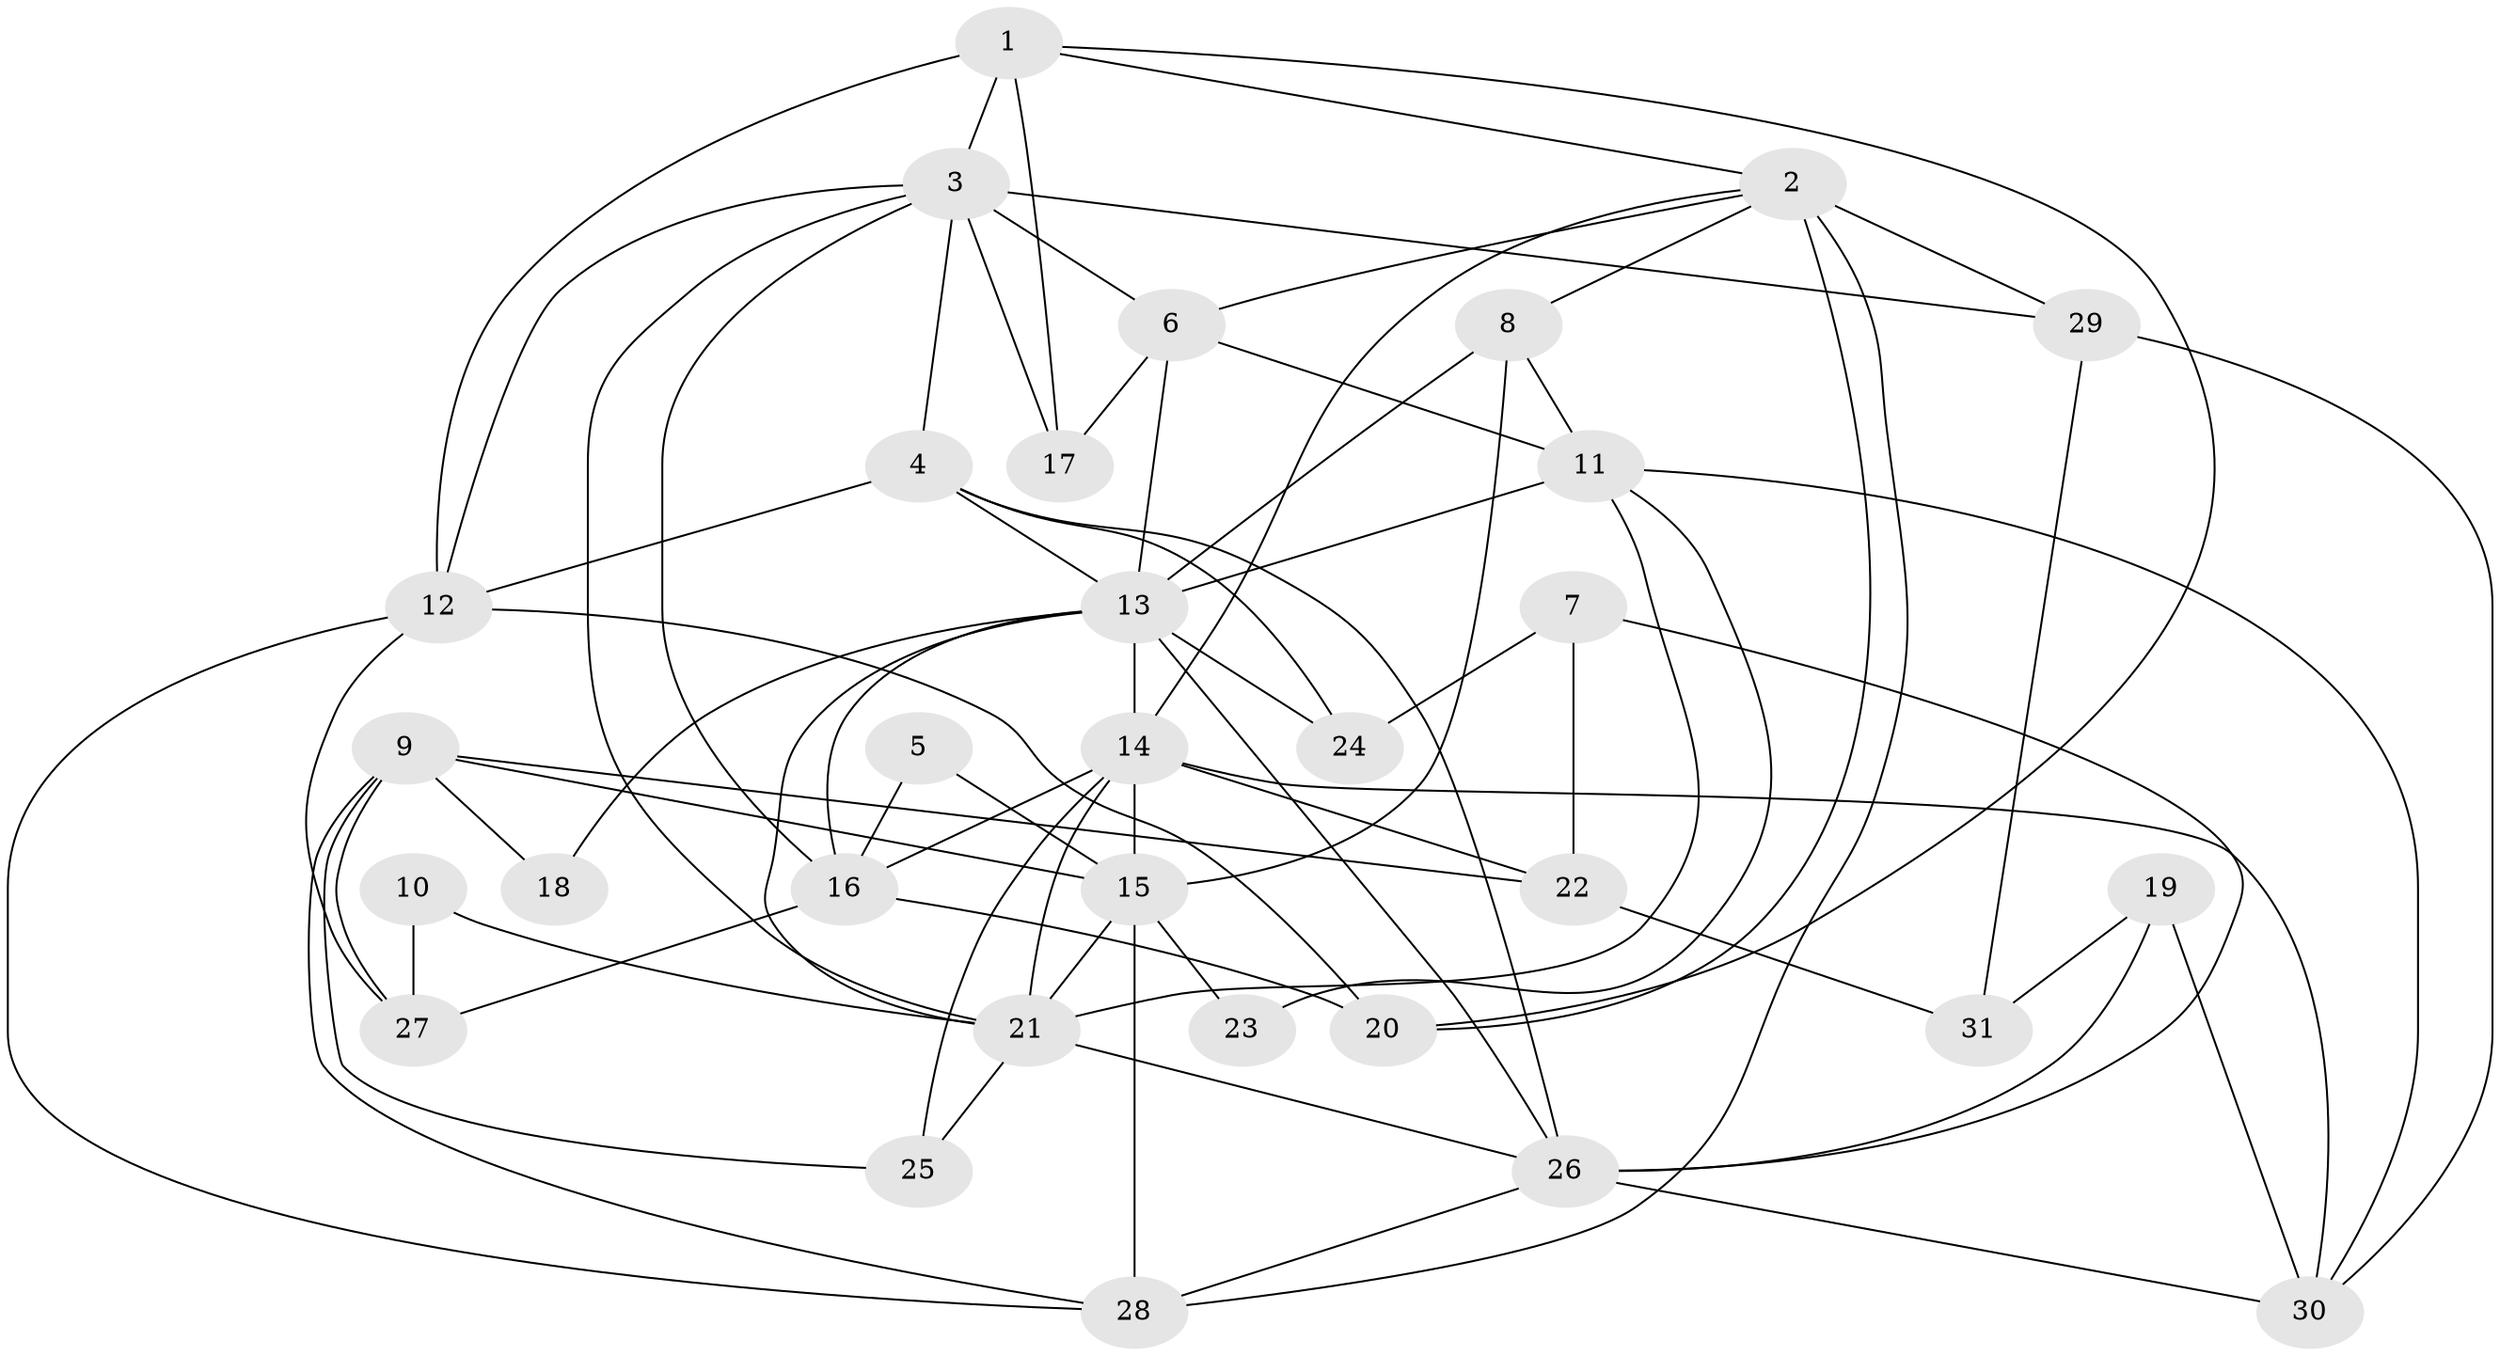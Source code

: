 // original degree distribution, {5: 0.1935483870967742, 6: 0.0967741935483871, 3: 0.27419354838709675, 7: 0.08064516129032258, 4: 0.1774193548387097, 2: 0.1774193548387097}
// Generated by graph-tools (version 1.1) at 2025/02/03/09/25 03:02:02]
// undirected, 31 vertices, 75 edges
graph export_dot {
graph [start="1"]
  node [color=gray90,style=filled];
  1;
  2;
  3;
  4;
  5;
  6;
  7;
  8;
  9;
  10;
  11;
  12;
  13;
  14;
  15;
  16;
  17;
  18;
  19;
  20;
  21;
  22;
  23;
  24;
  25;
  26;
  27;
  28;
  29;
  30;
  31;
  1 -- 2 [weight=1.0];
  1 -- 3 [weight=1.0];
  1 -- 12 [weight=2.0];
  1 -- 17 [weight=1.0];
  1 -- 20 [weight=1.0];
  2 -- 6 [weight=1.0];
  2 -- 8 [weight=1.0];
  2 -- 14 [weight=1.0];
  2 -- 20 [weight=2.0];
  2 -- 28 [weight=1.0];
  2 -- 29 [weight=1.0];
  3 -- 4 [weight=1.0];
  3 -- 6 [weight=1.0];
  3 -- 12 [weight=1.0];
  3 -- 16 [weight=1.0];
  3 -- 17 [weight=1.0];
  3 -- 21 [weight=1.0];
  3 -- 29 [weight=2.0];
  4 -- 12 [weight=1.0];
  4 -- 13 [weight=1.0];
  4 -- 24 [weight=1.0];
  4 -- 26 [weight=1.0];
  5 -- 15 [weight=1.0];
  5 -- 16 [weight=1.0];
  6 -- 11 [weight=1.0];
  6 -- 13 [weight=1.0];
  6 -- 17 [weight=1.0];
  7 -- 22 [weight=1.0];
  7 -- 24 [weight=1.0];
  7 -- 26 [weight=1.0];
  8 -- 11 [weight=1.0];
  8 -- 13 [weight=1.0];
  8 -- 15 [weight=1.0];
  9 -- 15 [weight=2.0];
  9 -- 18 [weight=1.0];
  9 -- 22 [weight=1.0];
  9 -- 25 [weight=1.0];
  9 -- 27 [weight=1.0];
  9 -- 28 [weight=1.0];
  10 -- 21 [weight=2.0];
  10 -- 27 [weight=1.0];
  11 -- 13 [weight=1.0];
  11 -- 21 [weight=1.0];
  11 -- 23 [weight=1.0];
  11 -- 30 [weight=1.0];
  12 -- 20 [weight=1.0];
  12 -- 27 [weight=1.0];
  12 -- 28 [weight=1.0];
  13 -- 14 [weight=1.0];
  13 -- 16 [weight=1.0];
  13 -- 18 [weight=1.0];
  13 -- 21 [weight=1.0];
  13 -- 24 [weight=1.0];
  13 -- 26 [weight=1.0];
  14 -- 15 [weight=1.0];
  14 -- 16 [weight=1.0];
  14 -- 21 [weight=1.0];
  14 -- 22 [weight=2.0];
  14 -- 25 [weight=2.0];
  14 -- 30 [weight=2.0];
  15 -- 21 [weight=1.0];
  15 -- 23 [weight=3.0];
  15 -- 28 [weight=2.0];
  16 -- 20 [weight=1.0];
  16 -- 27 [weight=2.0];
  19 -- 26 [weight=1.0];
  19 -- 30 [weight=1.0];
  19 -- 31 [weight=1.0];
  21 -- 25 [weight=1.0];
  21 -- 26 [weight=1.0];
  22 -- 31 [weight=1.0];
  26 -- 28 [weight=1.0];
  26 -- 30 [weight=1.0];
  29 -- 30 [weight=2.0];
  29 -- 31 [weight=1.0];
}

